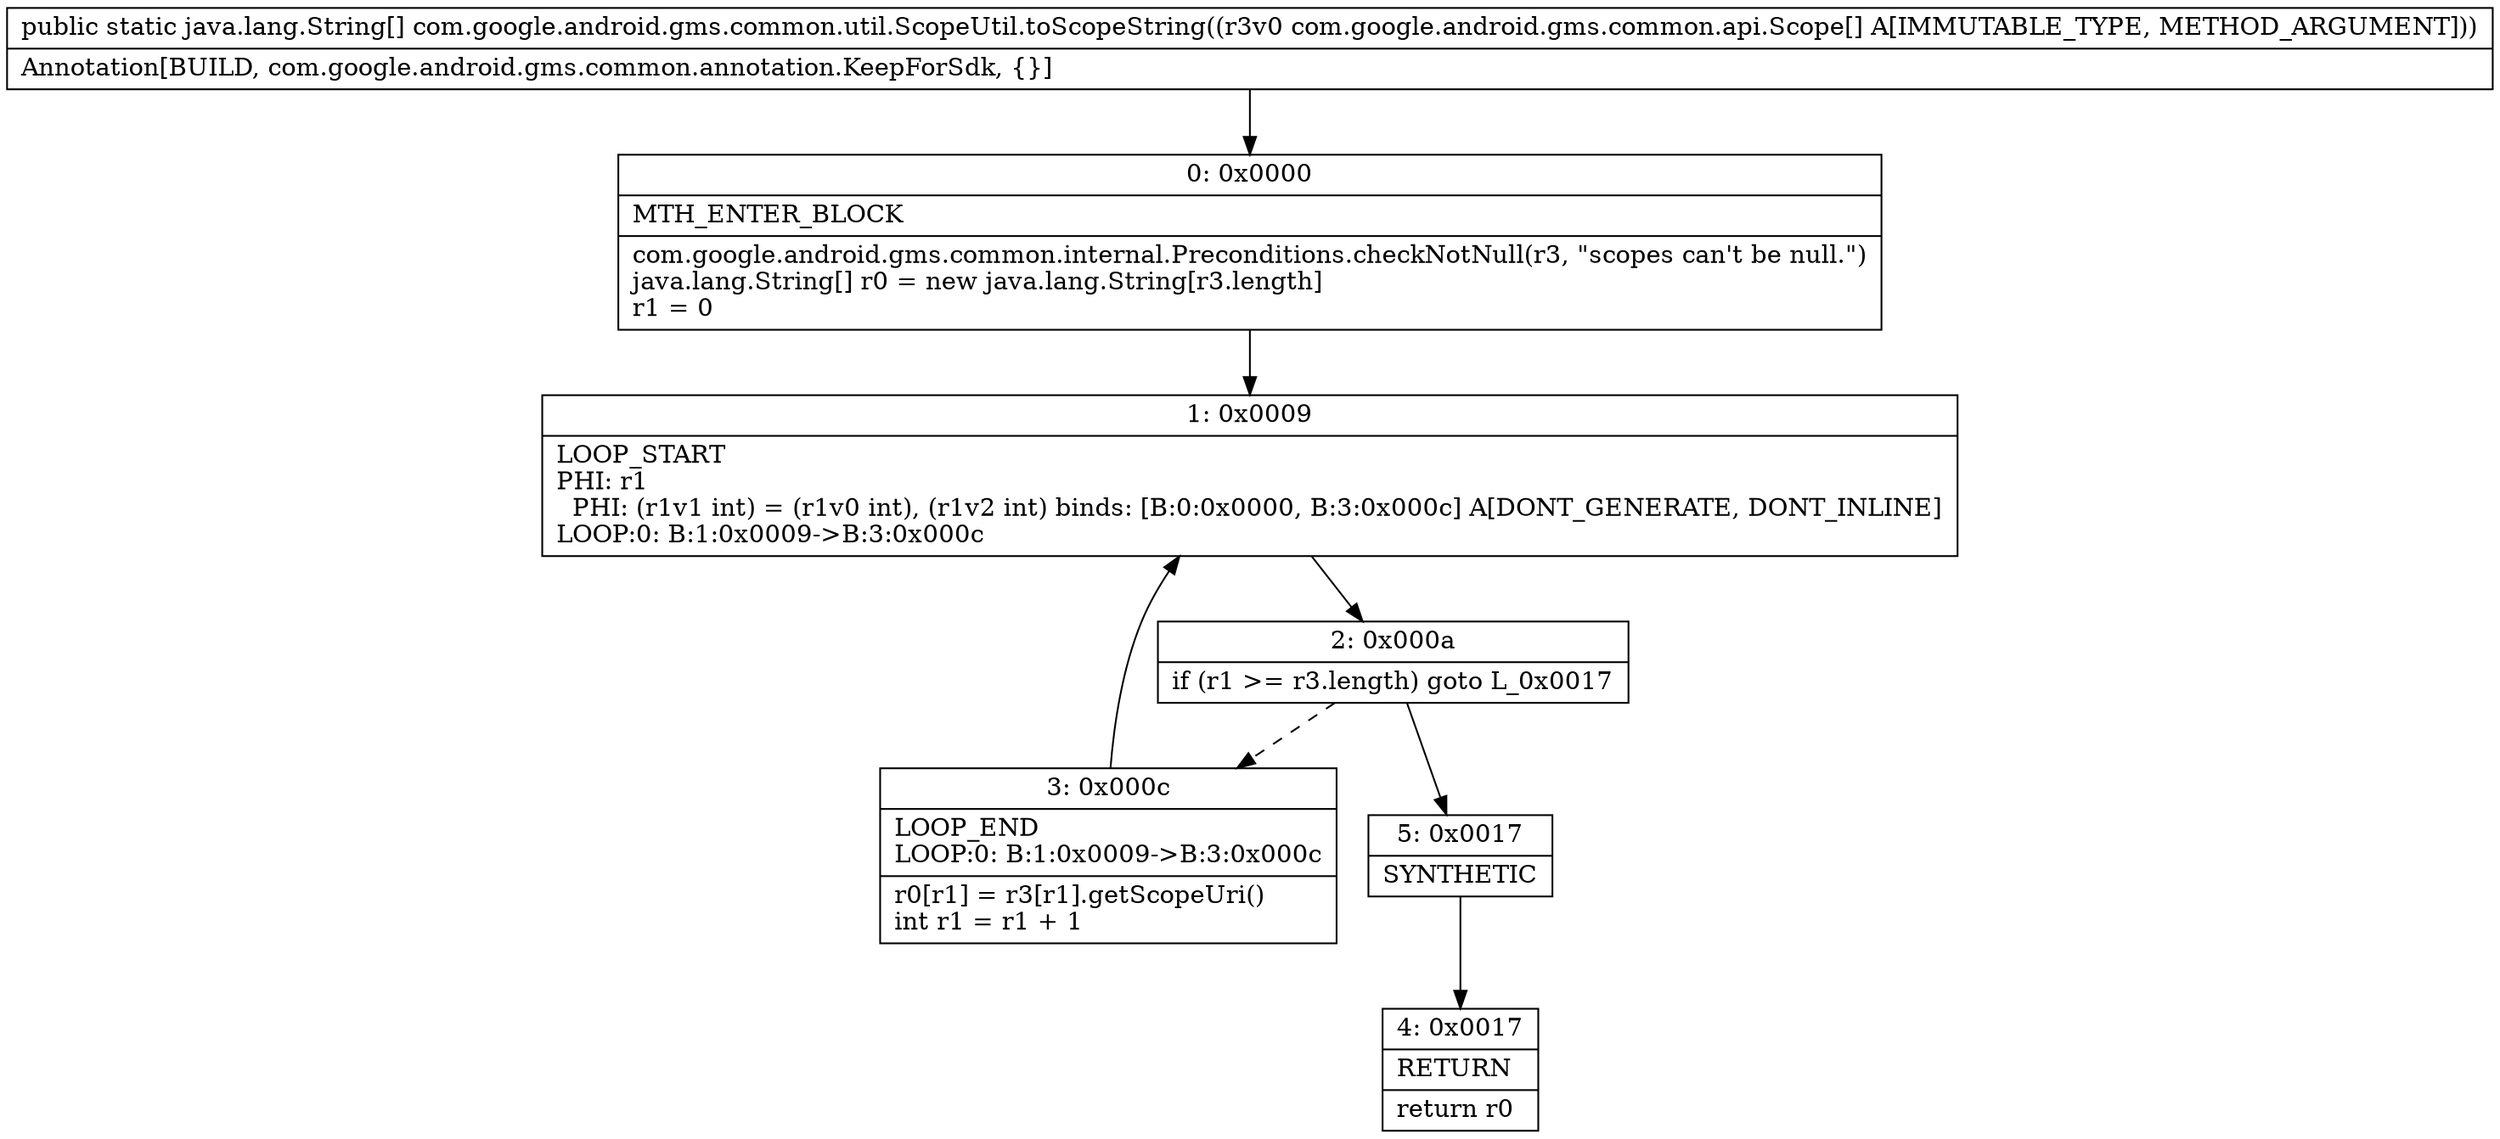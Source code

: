 digraph "CFG forcom.google.android.gms.common.util.ScopeUtil.toScopeString([Lcom\/google\/android\/gms\/common\/api\/Scope;)[Ljava\/lang\/String;" {
Node_0 [shape=record,label="{0\:\ 0x0000|MTH_ENTER_BLOCK\l|com.google.android.gms.common.internal.Preconditions.checkNotNull(r3, \"scopes can't be null.\")\ljava.lang.String[] r0 = new java.lang.String[r3.length]\lr1 = 0\l}"];
Node_1 [shape=record,label="{1\:\ 0x0009|LOOP_START\lPHI: r1 \l  PHI: (r1v1 int) = (r1v0 int), (r1v2 int) binds: [B:0:0x0000, B:3:0x000c] A[DONT_GENERATE, DONT_INLINE]\lLOOP:0: B:1:0x0009\-\>B:3:0x000c\l}"];
Node_2 [shape=record,label="{2\:\ 0x000a|if (r1 \>= r3.length) goto L_0x0017\l}"];
Node_3 [shape=record,label="{3\:\ 0x000c|LOOP_END\lLOOP:0: B:1:0x0009\-\>B:3:0x000c\l|r0[r1] = r3[r1].getScopeUri()\lint r1 = r1 + 1\l}"];
Node_4 [shape=record,label="{4\:\ 0x0017|RETURN\l|return r0\l}"];
Node_5 [shape=record,label="{5\:\ 0x0017|SYNTHETIC\l}"];
MethodNode[shape=record,label="{public static java.lang.String[] com.google.android.gms.common.util.ScopeUtil.toScopeString((r3v0 com.google.android.gms.common.api.Scope[] A[IMMUTABLE_TYPE, METHOD_ARGUMENT]))  | Annotation[BUILD, com.google.android.gms.common.annotation.KeepForSdk, \{\}]\l}"];
MethodNode -> Node_0;
Node_0 -> Node_1;
Node_1 -> Node_2;
Node_2 -> Node_3[style=dashed];
Node_2 -> Node_5;
Node_3 -> Node_1;
Node_5 -> Node_4;
}

